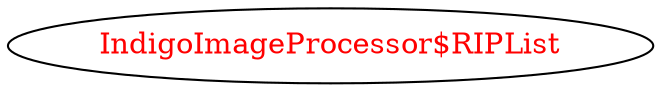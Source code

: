 digraph dependencyGraph {
 concentrate=true;
 ranksep="2.0";
 rankdir="LR"; 
 splines="ortho";
"IndigoImageProcessor$RIPList" [fontcolor="red"];
}
